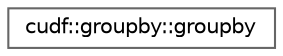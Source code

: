 digraph "类继承关系图"
{
 // LATEX_PDF_SIZE
  bgcolor="transparent";
  edge [fontname=Helvetica,fontsize=10,labelfontname=Helvetica,labelfontsize=10];
  node [fontname=Helvetica,fontsize=10,shape=box,height=0.2,width=0.4];
  rankdir="LR";
  Node0 [id="Node000000",label="cudf::groupby::groupby",height=0.2,width=0.4,color="grey40", fillcolor="white", style="filled",URL="$classcudf_1_1groupby_1_1groupby.html",tooltip="Groups values by keys and computes aggregations on those groups."];
}
